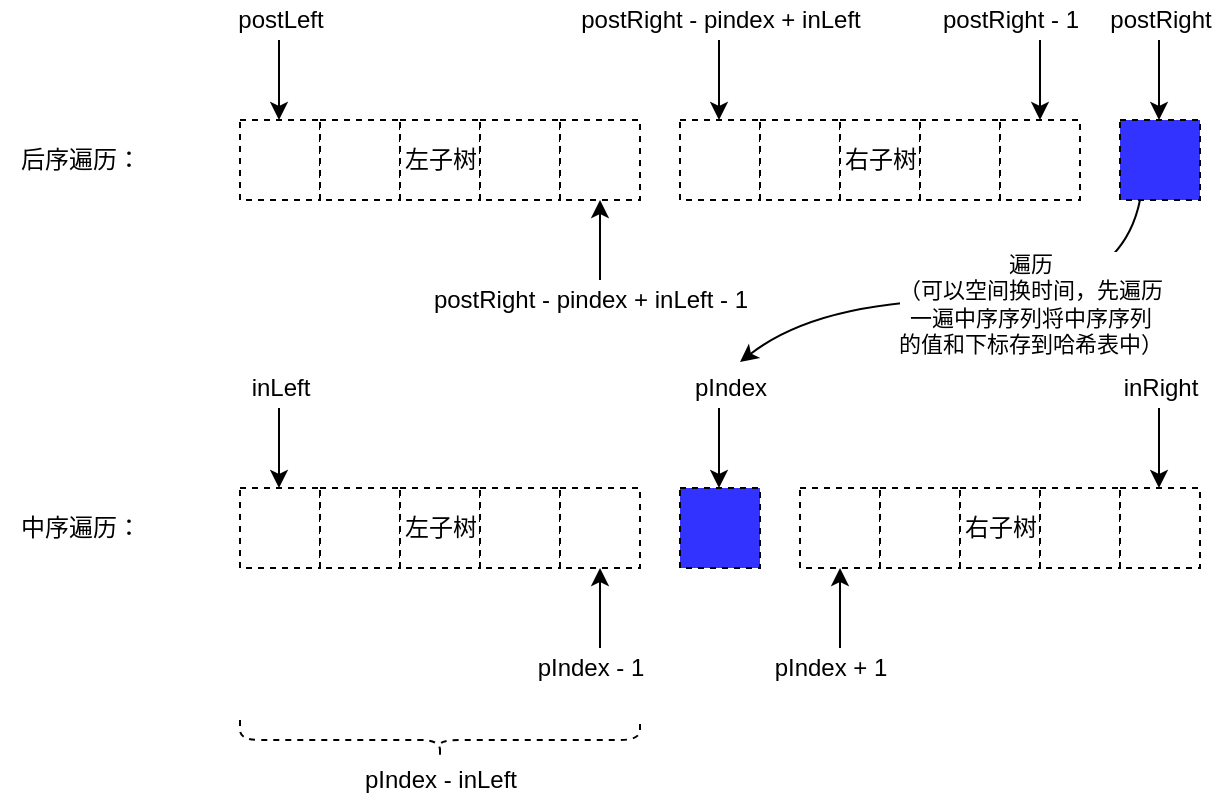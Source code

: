 <mxfile version="13.7.3" type="device"><diagram id="4Du8eLGYrAg6q8A3u2Rp" name="Page-1"><mxGraphModel dx="1776" dy="695" grid="1" gridSize="10" guides="1" tooltips="1" connect="1" arrows="1" fold="1" page="1" pageScale="1" pageWidth="850" pageHeight="1100" math="0" shadow="0"><root><mxCell id="0"/><mxCell id="1" parent="0"/><mxCell id="N6ibpbBux9pRuq6D-hla-2" value="" style="rounded=0;whiteSpace=wrap;html=1;fillColor=#3333FF;dashed=1;" parent="1" vertex="1"><mxGeometry x="520" y="200" width="40" height="40" as="geometry"/></mxCell><mxCell id="N6ibpbBux9pRuq6D-hla-5" value="" style="rounded=0;whiteSpace=wrap;html=1;fillColor=#3333FF;dashed=1;" parent="1" vertex="1"><mxGeometry x="300" y="384" width="40" height="40" as="geometry"/></mxCell><mxCell id="N6ibpbBux9pRuq6D-hla-23" value="" style="group;dashed=1;" parent="1" vertex="1" connectable="0"><mxGeometry x="80" y="200" width="200" height="40" as="geometry"/></mxCell><mxCell id="N6ibpbBux9pRuq6D-hla-9" value="" style="rounded=0;whiteSpace=wrap;html=1;dashed=1;" parent="N6ibpbBux9pRuq6D-hla-23" vertex="1"><mxGeometry width="40" height="40" as="geometry"/></mxCell><mxCell id="N6ibpbBux9pRuq6D-hla-10" value="" style="rounded=0;whiteSpace=wrap;html=1;dashed=1;" parent="N6ibpbBux9pRuq6D-hla-23" vertex="1"><mxGeometry x="40" width="40" height="40" as="geometry"/></mxCell><mxCell id="N6ibpbBux9pRuq6D-hla-11" value="" style="rounded=0;whiteSpace=wrap;html=1;dashed=1;" parent="N6ibpbBux9pRuq6D-hla-23" vertex="1"><mxGeometry x="80" width="40" height="40" as="geometry"/></mxCell><mxCell id="N6ibpbBux9pRuq6D-hla-12" value="" style="rounded=0;whiteSpace=wrap;html=1;dashed=1;" parent="N6ibpbBux9pRuq6D-hla-23" vertex="1"><mxGeometry x="120" width="40" height="40" as="geometry"/></mxCell><mxCell id="N6ibpbBux9pRuq6D-hla-13" value="" style="rounded=0;whiteSpace=wrap;html=1;dashed=1;" parent="N6ibpbBux9pRuq6D-hla-23" vertex="1"><mxGeometry x="160" width="40" height="40" as="geometry"/></mxCell><mxCell id="N6ibpbBux9pRuq6D-hla-53" value="左子树" style="text;html=1;align=center;verticalAlign=middle;resizable=0;points=[];autosize=1;dashed=1;" parent="N6ibpbBux9pRuq6D-hla-23" vertex="1"><mxGeometry x="75" y="10" width="50" height="20" as="geometry"/></mxCell><mxCell id="N6ibpbBux9pRuq6D-hla-24" value="" style="group;dashed=1;" parent="1" vertex="1" connectable="0"><mxGeometry x="300" y="200" width="200" height="40" as="geometry"/></mxCell><mxCell id="N6ibpbBux9pRuq6D-hla-25" value="" style="rounded=0;whiteSpace=wrap;html=1;dashed=1;" parent="N6ibpbBux9pRuq6D-hla-24" vertex="1"><mxGeometry width="40" height="40" as="geometry"/></mxCell><mxCell id="N6ibpbBux9pRuq6D-hla-26" value="" style="rounded=0;whiteSpace=wrap;html=1;dashed=1;" parent="N6ibpbBux9pRuq6D-hla-24" vertex="1"><mxGeometry x="40" width="40" height="40" as="geometry"/></mxCell><mxCell id="N6ibpbBux9pRuq6D-hla-27" value="" style="rounded=0;whiteSpace=wrap;html=1;dashed=1;" parent="N6ibpbBux9pRuq6D-hla-24" vertex="1"><mxGeometry x="80" width="40" height="40" as="geometry"/></mxCell><mxCell id="N6ibpbBux9pRuq6D-hla-28" value="" style="rounded=0;whiteSpace=wrap;html=1;dashed=1;" parent="N6ibpbBux9pRuq6D-hla-24" vertex="1"><mxGeometry x="120" width="40" height="40" as="geometry"/></mxCell><mxCell id="N6ibpbBux9pRuq6D-hla-29" value="" style="rounded=0;whiteSpace=wrap;html=1;dashed=1;" parent="N6ibpbBux9pRuq6D-hla-24" vertex="1"><mxGeometry x="160" width="40" height="40" as="geometry"/></mxCell><mxCell id="N6ibpbBux9pRuq6D-hla-54" value="右子树" style="text;html=1;align=center;verticalAlign=middle;resizable=0;points=[];autosize=1;" parent="N6ibpbBux9pRuq6D-hla-24" vertex="1"><mxGeometry x="75" y="10" width="50" height="20" as="geometry"/></mxCell><mxCell id="N6ibpbBux9pRuq6D-hla-31" value="" style="group;dashed=1;" parent="1" vertex="1" connectable="0"><mxGeometry x="80" y="384" width="200" height="40" as="geometry"/></mxCell><mxCell id="N6ibpbBux9pRuq6D-hla-32" value="" style="rounded=0;whiteSpace=wrap;html=1;dashed=1;" parent="N6ibpbBux9pRuq6D-hla-31" vertex="1"><mxGeometry width="40" height="40" as="geometry"/></mxCell><mxCell id="N6ibpbBux9pRuq6D-hla-33" value="" style="rounded=0;whiteSpace=wrap;html=1;dashed=1;" parent="N6ibpbBux9pRuq6D-hla-31" vertex="1"><mxGeometry x="40" width="40" height="40" as="geometry"/></mxCell><mxCell id="N6ibpbBux9pRuq6D-hla-34" value="" style="rounded=0;whiteSpace=wrap;html=1;dashed=1;" parent="N6ibpbBux9pRuq6D-hla-31" vertex="1"><mxGeometry x="80" width="40" height="40" as="geometry"/></mxCell><mxCell id="N6ibpbBux9pRuq6D-hla-35" value="" style="rounded=0;whiteSpace=wrap;html=1;dashed=1;" parent="N6ibpbBux9pRuq6D-hla-31" vertex="1"><mxGeometry x="120" width="40" height="40" as="geometry"/></mxCell><mxCell id="N6ibpbBux9pRuq6D-hla-36" value="" style="rounded=0;whiteSpace=wrap;html=1;dashed=1;" parent="N6ibpbBux9pRuq6D-hla-31" vertex="1"><mxGeometry x="160" width="40" height="40" as="geometry"/></mxCell><mxCell id="N6ibpbBux9pRuq6D-hla-55" value="左子树" style="text;html=1;align=center;verticalAlign=middle;resizable=0;points=[];autosize=1;dashed=1;" parent="N6ibpbBux9pRuq6D-hla-31" vertex="1"><mxGeometry x="75" y="10" width="50" height="20" as="geometry"/></mxCell><mxCell id="N6ibpbBux9pRuq6D-hla-37" value="" style="group;dashed=1;" parent="1" vertex="1" connectable="0"><mxGeometry x="360" y="384" width="200" height="40" as="geometry"/></mxCell><mxCell id="N6ibpbBux9pRuq6D-hla-38" value="" style="rounded=0;whiteSpace=wrap;html=1;dashed=1;" parent="N6ibpbBux9pRuq6D-hla-37" vertex="1"><mxGeometry width="40" height="40" as="geometry"/></mxCell><mxCell id="N6ibpbBux9pRuq6D-hla-39" value="" style="rounded=0;whiteSpace=wrap;html=1;dashed=1;" parent="N6ibpbBux9pRuq6D-hla-37" vertex="1"><mxGeometry x="40" width="40" height="40" as="geometry"/></mxCell><mxCell id="N6ibpbBux9pRuq6D-hla-40" value="" style="rounded=0;whiteSpace=wrap;html=1;dashed=1;" parent="N6ibpbBux9pRuq6D-hla-37" vertex="1"><mxGeometry x="80" width="40" height="40" as="geometry"/></mxCell><mxCell id="N6ibpbBux9pRuq6D-hla-41" value="" style="rounded=0;whiteSpace=wrap;html=1;dashed=1;" parent="N6ibpbBux9pRuq6D-hla-37" vertex="1"><mxGeometry x="120" width="40" height="40" as="geometry"/></mxCell><mxCell id="N6ibpbBux9pRuq6D-hla-42" value="" style="rounded=0;whiteSpace=wrap;html=1;dashed=1;" parent="N6ibpbBux9pRuq6D-hla-37" vertex="1"><mxGeometry x="160" width="40" height="40" as="geometry"/></mxCell><mxCell id="N6ibpbBux9pRuq6D-hla-56" value="右子树" style="text;html=1;align=center;verticalAlign=middle;resizable=0;points=[];autosize=1;" parent="N6ibpbBux9pRuq6D-hla-37" vertex="1"><mxGeometry x="75" y="10" width="50" height="20" as="geometry"/></mxCell><mxCell id="N6ibpbBux9pRuq6D-hla-45" value="" style="endArrow=classic;html=1;" parent="1" edge="1"><mxGeometry width="50" height="50" relative="1" as="geometry"><mxPoint x="480" y="160" as="sourcePoint"/><mxPoint x="480" y="200" as="targetPoint"/></mxGeometry></mxCell><mxCell id="N6ibpbBux9pRuq6D-hla-47" value="" style="endArrow=classic;html=1;" parent="1" edge="1"><mxGeometry width="50" height="50" relative="1" as="geometry"><mxPoint x="99.5" y="344" as="sourcePoint"/><mxPoint x="99.5" y="384" as="targetPoint"/></mxGeometry></mxCell><mxCell id="N6ibpbBux9pRuq6D-hla-48" value="inLeft" style="text;html=1;align=center;verticalAlign=middle;resizable=0;points=[];autosize=1;" parent="1" vertex="1"><mxGeometry x="80" y="324" width="40" height="20" as="geometry"/></mxCell><mxCell id="N6ibpbBux9pRuq6D-hla-49" value="" style="endArrow=classic;html=1;" parent="1" edge="1"><mxGeometry width="50" height="50" relative="1" as="geometry"><mxPoint x="539.5" y="344" as="sourcePoint"/><mxPoint x="539.5" y="384" as="targetPoint"/></mxGeometry></mxCell><mxCell id="N6ibpbBux9pRuq6D-hla-50" value="inRight" style="text;html=1;align=center;verticalAlign=middle;resizable=0;points=[];autosize=1;" parent="1" vertex="1"><mxGeometry x="515" y="324" width="50" height="20" as="geometry"/></mxCell><mxCell id="N6ibpbBux9pRuq6D-hla-57" value="" style="endArrow=classic;html=1;" parent="1" edge="1"><mxGeometry width="50" height="50" relative="1" as="geometry"><mxPoint x="319.5" y="344" as="sourcePoint"/><mxPoint x="319.5" y="384" as="targetPoint"/></mxGeometry></mxCell><mxCell id="N6ibpbBux9pRuq6D-hla-58" value="pIndex" style="text;html=1;align=center;verticalAlign=middle;resizable=0;points=[];autosize=1;" parent="1" vertex="1"><mxGeometry x="300" y="324" width="50" height="20" as="geometry"/></mxCell><mxCell id="N6ibpbBux9pRuq6D-hla-59" value="" style="curved=1;endArrow=classic;html=1;entryX=0.6;entryY=-0.15;entryDx=0;entryDy=0;entryPerimeter=0;exitX=0.25;exitY=1;exitDx=0;exitDy=0;" parent="1" target="N6ibpbBux9pRuq6D-hla-58" edge="1" source="N6ibpbBux9pRuq6D-hla-2"><mxGeometry width="50" height="50" relative="1" as="geometry"><mxPoint x="100" y="250" as="sourcePoint"/><mxPoint x="250" y="260" as="targetPoint"/><Array as="points"><mxPoint x="520" y="290"/><mxPoint x="370" y="290"/></Array></mxGeometry></mxCell><mxCell id="N6ibpbBux9pRuq6D-hla-68" value="遍历&lt;br&gt;（可以空间换时间，先遍历&lt;br&gt;一遍中序序列将中序序列&lt;br&gt;的值和下标存到哈希表中）" style="edgeLabel;html=1;align=center;verticalAlign=middle;resizable=0;points=[];" parent="N6ibpbBux9pRuq6D-hla-59" vertex="1" connectable="0"><mxGeometry x="-0.233" y="2" relative="1" as="geometry"><mxPoint as="offset"/></mxGeometry></mxCell><mxCell id="N6ibpbBux9pRuq6D-hla-60" value="" style="endArrow=classic;html=1;" parent="1" edge="1"><mxGeometry width="50" height="50" relative="1" as="geometry"><mxPoint x="260" y="464" as="sourcePoint"/><mxPoint x="260" y="424" as="targetPoint"/></mxGeometry></mxCell><mxCell id="N6ibpbBux9pRuq6D-hla-61" value="" style="endArrow=classic;html=1;" parent="1" edge="1"><mxGeometry width="50" height="50" relative="1" as="geometry"><mxPoint x="380" y="464" as="sourcePoint"/><mxPoint x="380" y="424" as="targetPoint"/></mxGeometry></mxCell><mxCell id="N6ibpbBux9pRuq6D-hla-62" value="pIndex - 1" style="text;html=1;align=center;verticalAlign=middle;resizable=0;points=[];autosize=1;" parent="1" vertex="1"><mxGeometry x="220" y="464" width="70" height="20" as="geometry"/></mxCell><mxCell id="N6ibpbBux9pRuq6D-hla-63" value="pIndex + 1" style="text;html=1;align=center;verticalAlign=middle;resizable=0;points=[];autosize=1;" parent="1" vertex="1"><mxGeometry x="340" y="464" width="70" height="20" as="geometry"/></mxCell><mxCell id="N6ibpbBux9pRuq6D-hla-66" value="" style="endArrow=classic;html=1;" parent="1" edge="1"><mxGeometry width="50" height="50" relative="1" as="geometry"><mxPoint x="260" y="280" as="sourcePoint"/><mxPoint x="260" y="240" as="targetPoint"/></mxGeometry></mxCell><mxCell id="N6ibpbBux9pRuq6D-hla-69" value="后序遍历：" style="text;html=1;align=center;verticalAlign=middle;resizable=0;points=[];autosize=1;" parent="1" vertex="1"><mxGeometry x="-40" y="210" width="80" height="20" as="geometry"/></mxCell><mxCell id="N6ibpbBux9pRuq6D-hla-70" value="中序遍历：" style="text;html=1;align=center;verticalAlign=middle;resizable=0;points=[];autosize=1;" parent="1" vertex="1"><mxGeometry x="-40" y="394" width="80" height="20" as="geometry"/></mxCell><mxCell id="dwPSDS-9iBvQS16lPjyX-2" value="" style="endArrow=classic;html=1;" edge="1" parent="1"><mxGeometry width="50" height="50" relative="1" as="geometry"><mxPoint x="99.5" y="160" as="sourcePoint"/><mxPoint x="99.5" y="200" as="targetPoint"/></mxGeometry></mxCell><mxCell id="dwPSDS-9iBvQS16lPjyX-3" value="" style="endArrow=classic;html=1;" edge="1" parent="1"><mxGeometry width="50" height="50" relative="1" as="geometry"><mxPoint x="539.5" y="160" as="sourcePoint"/><mxPoint x="539.5" y="200" as="targetPoint"/></mxGeometry></mxCell><mxCell id="dwPSDS-9iBvQS16lPjyX-4" value="postLeft" style="text;html=1;align=center;verticalAlign=middle;resizable=0;points=[];autosize=1;" vertex="1" parent="1"><mxGeometry x="70" y="140" width="60" height="20" as="geometry"/></mxCell><mxCell id="dwPSDS-9iBvQS16lPjyX-5" value="postRight" style="text;html=1;align=center;verticalAlign=middle;resizable=0;points=[];autosize=1;" vertex="1" parent="1"><mxGeometry x="505" y="140" width="70" height="20" as="geometry"/></mxCell><mxCell id="dwPSDS-9iBvQS16lPjyX-6" value="" style="shape=curlyBracket;whiteSpace=wrap;html=1;rounded=1;dashed=1;fillColor=#3333FF;direction=north;" vertex="1" parent="1"><mxGeometry x="80" y="500" width="200" height="20" as="geometry"/></mxCell><mxCell id="dwPSDS-9iBvQS16lPjyX-7" value="pIndex - inLeft" style="text;html=1;align=center;verticalAlign=middle;resizable=0;points=[];autosize=1;" vertex="1" parent="1"><mxGeometry x="135" y="520" width="90" height="20" as="geometry"/></mxCell><mxCell id="dwPSDS-9iBvQS16lPjyX-8" value="postRight - 1" style="text;html=1;align=center;verticalAlign=middle;resizable=0;points=[];autosize=1;" vertex="1" parent="1"><mxGeometry x="425" y="140" width="80" height="20" as="geometry"/></mxCell><mxCell id="dwPSDS-9iBvQS16lPjyX-9" value="" style="endArrow=classic;html=1;" edge="1" parent="1"><mxGeometry width="50" height="50" relative="1" as="geometry"><mxPoint x="319.5" y="160" as="sourcePoint"/><mxPoint x="319.5" y="200" as="targetPoint"/></mxGeometry></mxCell><mxCell id="dwPSDS-9iBvQS16lPjyX-10" value="postRight - pindex + inLeft" style="text;html=1;align=center;verticalAlign=middle;resizable=0;points=[];autosize=1;" vertex="1" parent="1"><mxGeometry x="240" y="140" width="160" height="20" as="geometry"/></mxCell><mxCell id="dwPSDS-9iBvQS16lPjyX-11" value="postRight - pindex + inLeft - 1" style="text;html=1;align=center;verticalAlign=middle;resizable=0;points=[];autosize=1;" vertex="1" parent="1"><mxGeometry x="170" y="280" width="170" height="20" as="geometry"/></mxCell></root></mxGraphModel></diagram></mxfile>